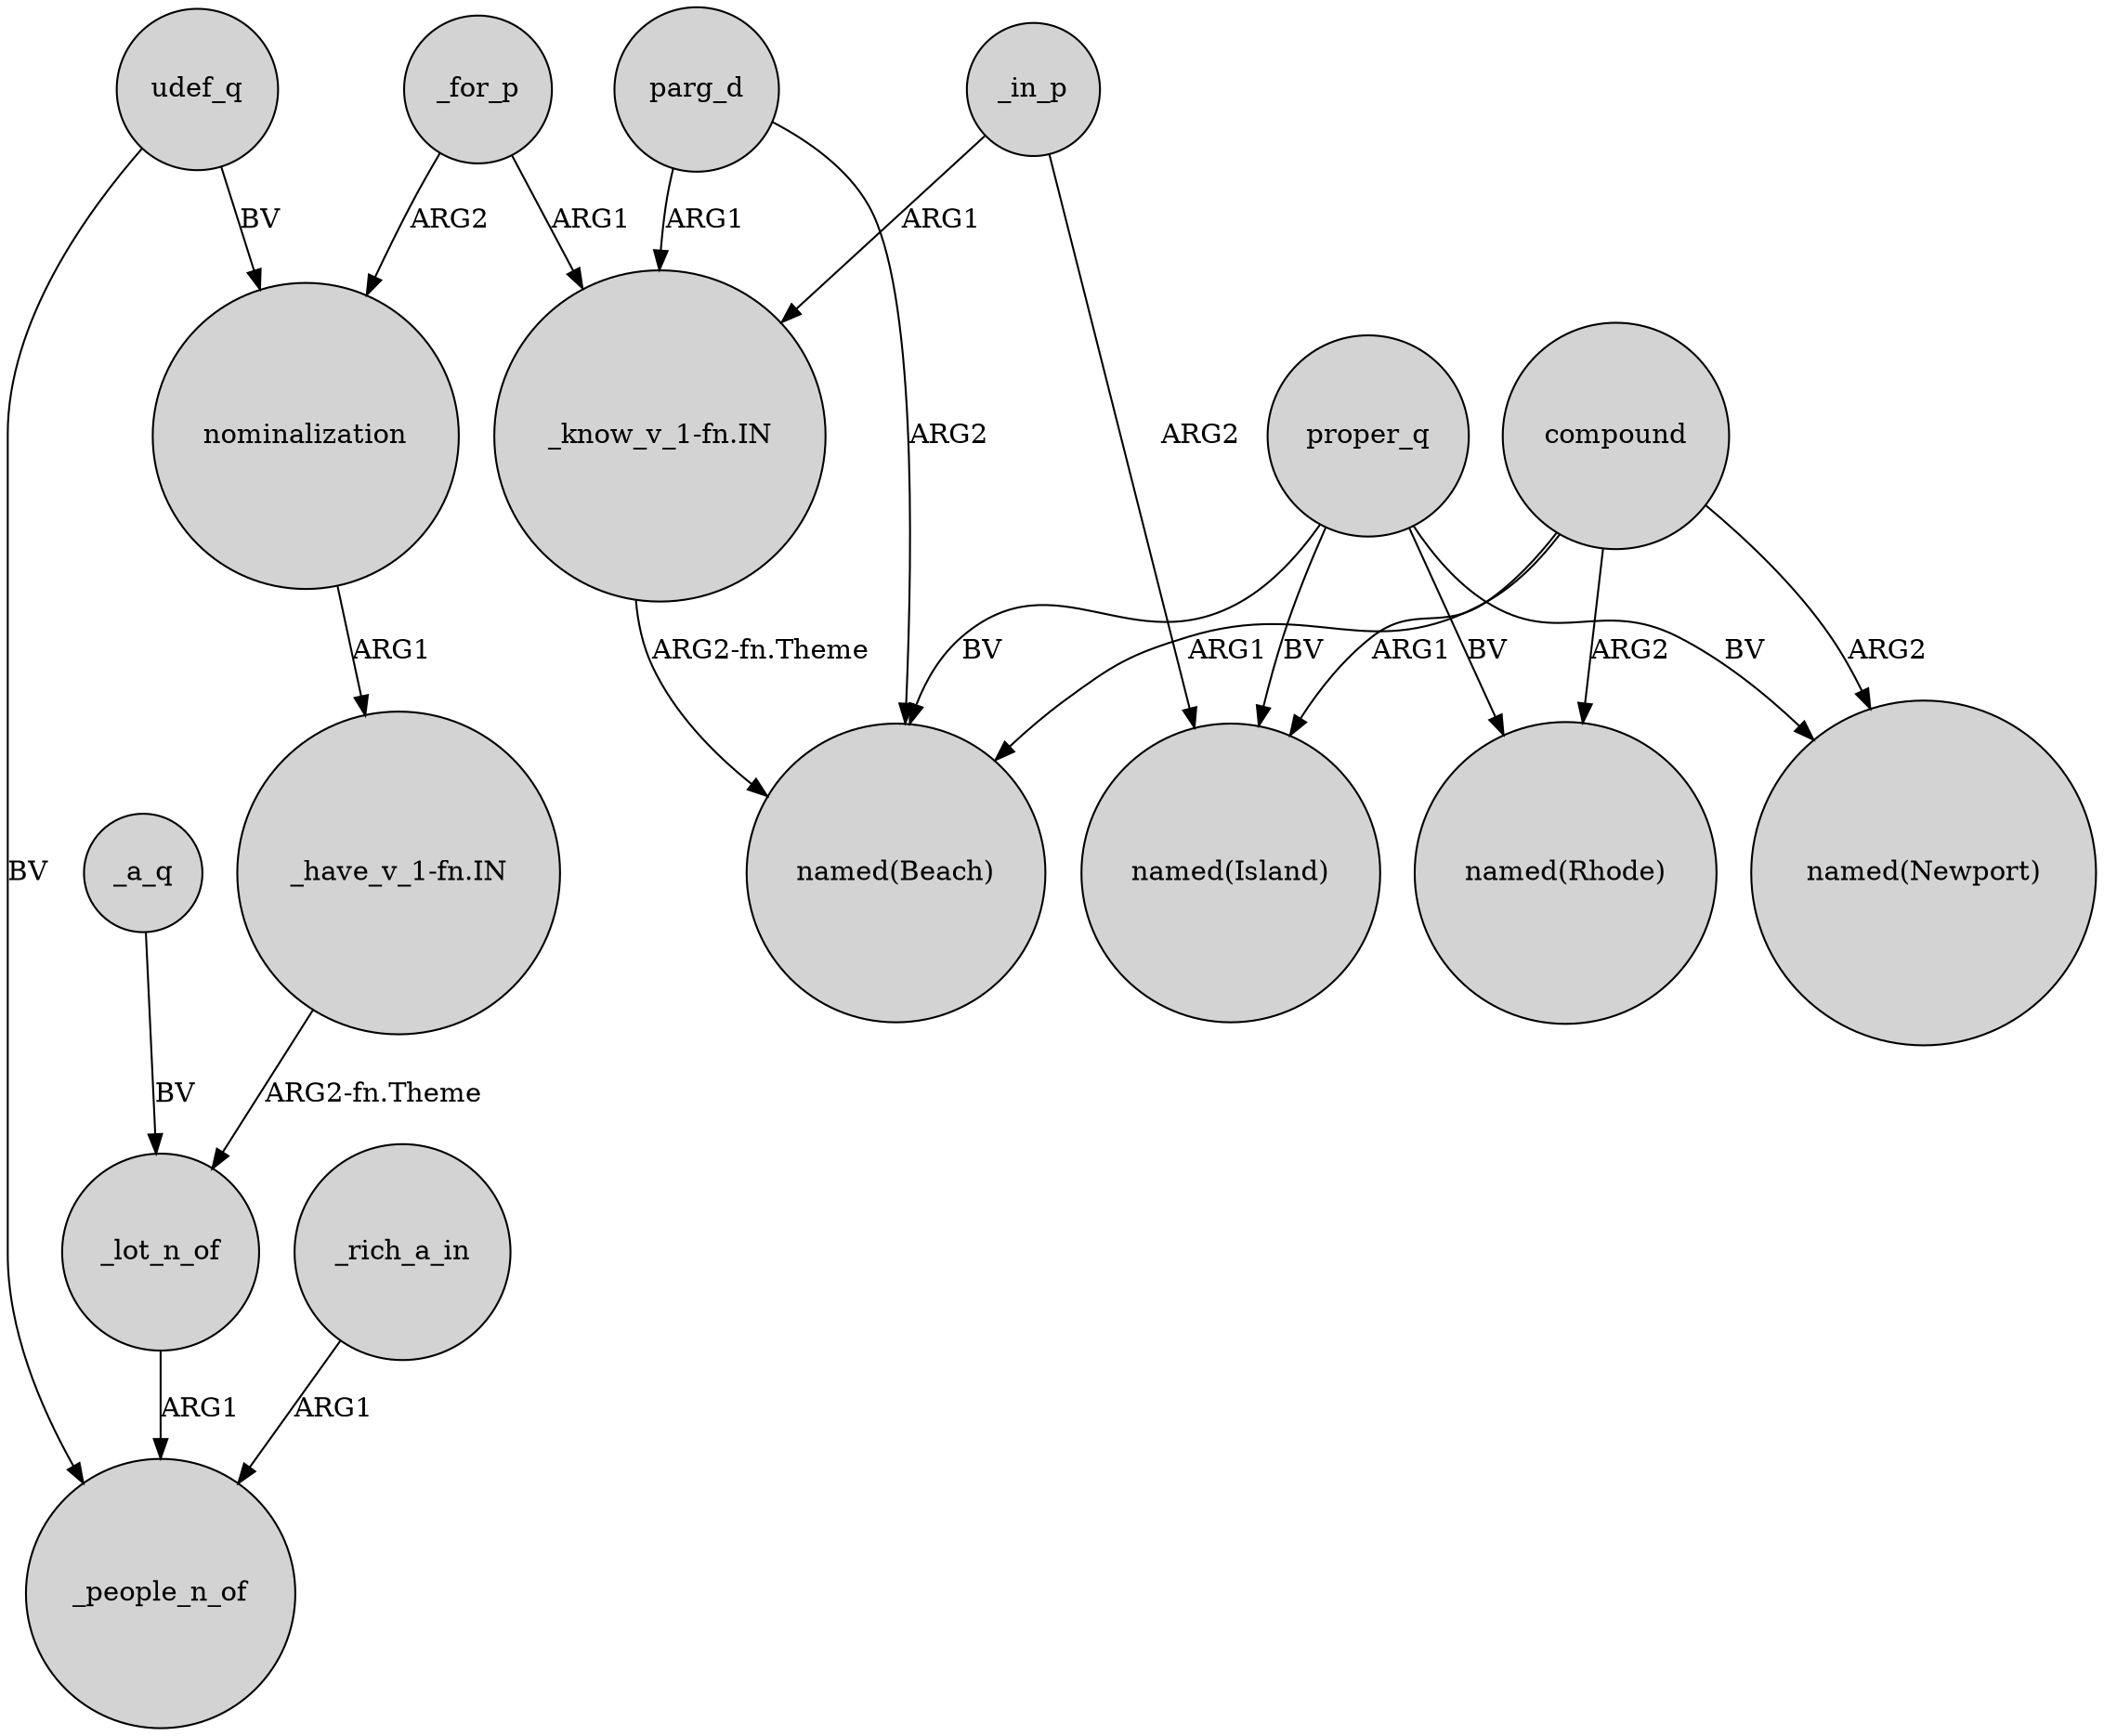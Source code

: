 digraph {
	node [shape=circle style=filled]
	_a_q -> _lot_n_of [label=BV]
	_in_p -> "_know_v_1-fn.IN" [label=ARG1]
	_in_p -> "named(Island)" [label=ARG2]
	parg_d -> "named(Beach)" [label=ARG2]
	parg_d -> "_know_v_1-fn.IN" [label=ARG1]
	proper_q -> "named(Newport)" [label=BV]
	_lot_n_of -> _people_n_of [label=ARG1]
	"_know_v_1-fn.IN" -> "named(Beach)" [label="ARG2-fn.Theme"]
	_for_p -> nominalization [label=ARG2]
	compound -> "named(Beach)" [label=ARG1]
	proper_q -> "named(Beach)" [label=BV]
	nominalization -> "_have_v_1-fn.IN" [label=ARG1]
	compound -> "named(Island)" [label=ARG1]
	udef_q -> _people_n_of [label=BV]
	"_have_v_1-fn.IN" -> _lot_n_of [label="ARG2-fn.Theme"]
	proper_q -> "named(Island)" [label=BV]
	udef_q -> nominalization [label=BV]
	compound -> "named(Rhode)" [label=ARG2]
	compound -> "named(Newport)" [label=ARG2]
	_for_p -> "_know_v_1-fn.IN" [label=ARG1]
	proper_q -> "named(Rhode)" [label=BV]
	_rich_a_in -> _people_n_of [label=ARG1]
}
